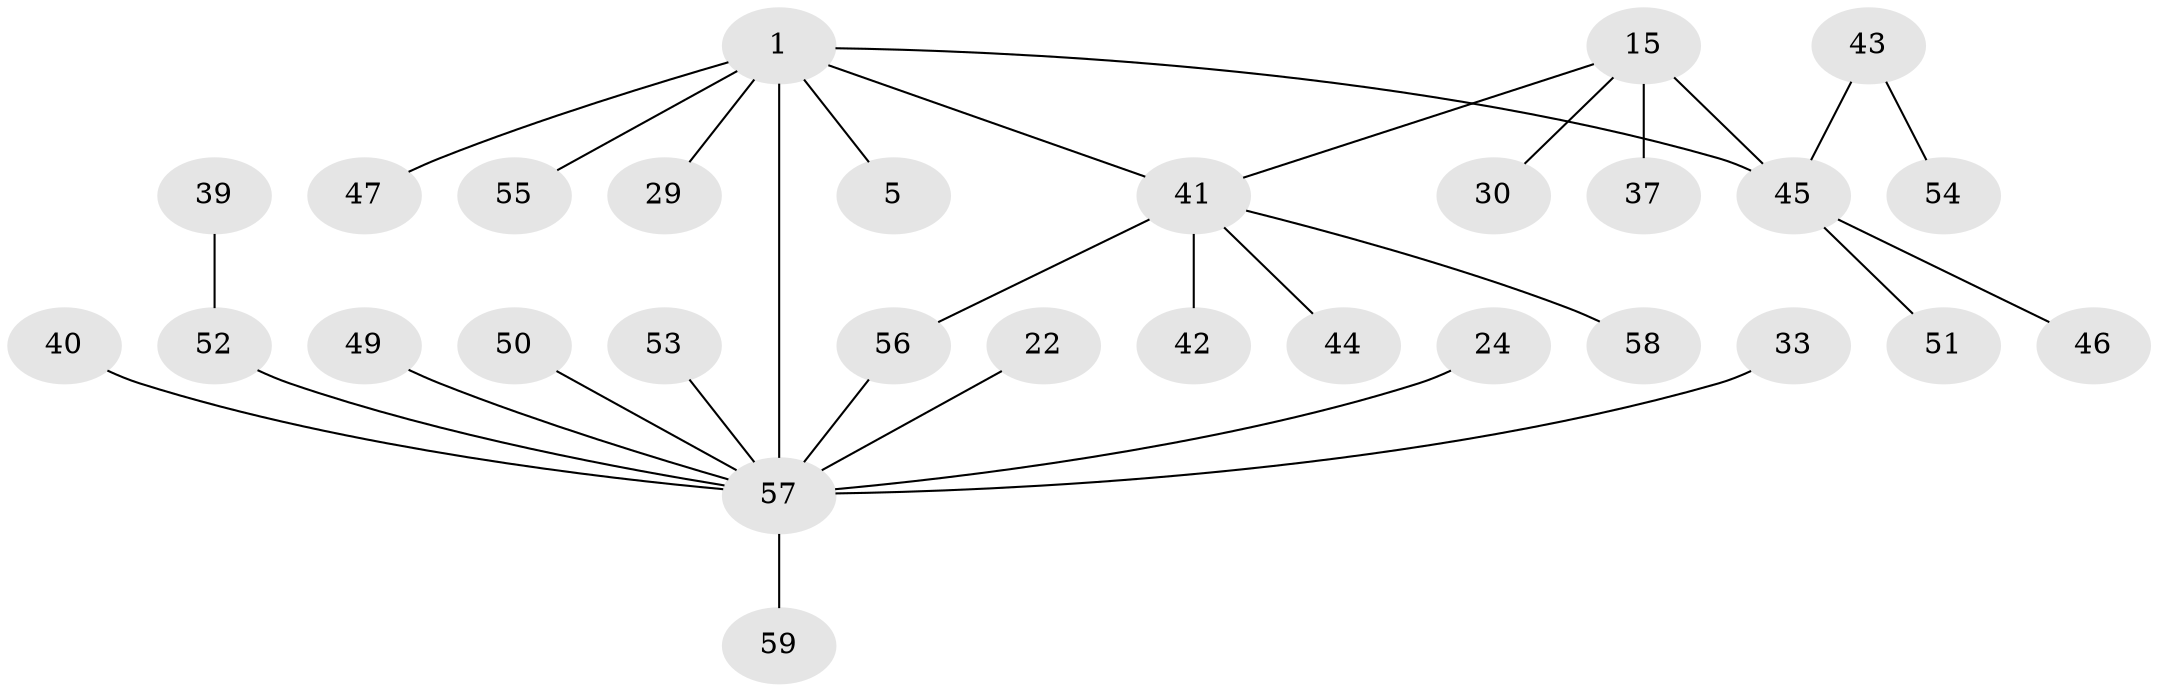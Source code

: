 // original degree distribution, {11: 0.03389830508474576, 5: 0.06779661016949153, 2: 0.288135593220339, 1: 0.4745762711864407, 3: 0.1016949152542373, 4: 0.03389830508474576}
// Generated by graph-tools (version 1.1) at 2025/48/03/09/25 04:48:28]
// undirected, 29 vertices, 30 edges
graph export_dot {
graph [start="1"]
  node [color=gray90,style=filled];
  1;
  5;
  15;
  22 [super="+21"];
  24;
  29;
  30;
  33 [super="+4"];
  37;
  39;
  40 [super="+31+36"];
  41 [super="+12+25"];
  42;
  43;
  44;
  45 [super="+16+34+6"];
  46 [super="+23"];
  47;
  49;
  50 [super="+9"];
  51;
  52 [super="+32"];
  53;
  54;
  55 [super="+35"];
  56 [super="+38"];
  57 [super="+2+48"];
  58;
  59 [super="+28"];
  1 -- 5;
  1 -- 29;
  1 -- 47;
  1 -- 57 [weight=3];
  1 -- 41 [weight=2];
  1 -- 45;
  1 -- 55;
  15 -- 30;
  15 -- 37;
  15 -- 41;
  15 -- 45 [weight=2];
  22 -- 57;
  24 -- 57;
  33 -- 57;
  39 -- 52;
  40 -- 57;
  41 -- 42;
  41 -- 44;
  41 -- 58;
  41 -- 56;
  43 -- 54;
  43 -- 45;
  45 -- 51;
  45 -- 46;
  49 -- 57;
  50 -- 57;
  52 -- 57;
  53 -- 57;
  56 -- 57;
  57 -- 59;
}

